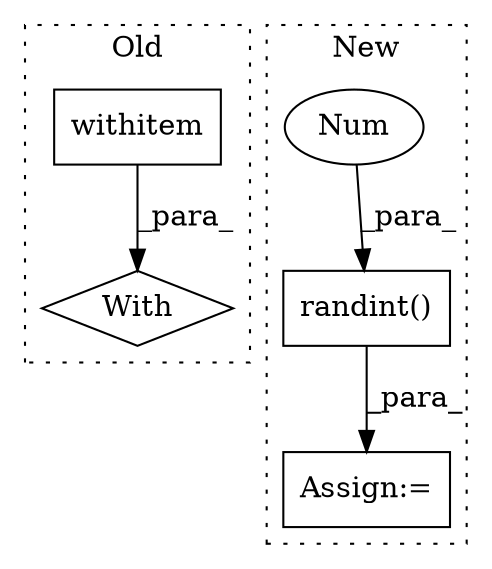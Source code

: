 digraph G {
subgraph cluster0 {
1 [label="With" a="39" s="245,254" l="5,48" shape="diamond"];
5 [label="withitem" a="49" s="250" l="4" shape="box"];
label = "Old";
style="dotted";
}
subgraph cluster1 {
2 [label="randint()" a="75" s="493,513" l="15,1" shape="box"];
3 [label="Assign:=" a="68" s="997" l="3" shape="box"];
4 [label="Num" a="76" s="508" l="1" shape="ellipse"];
label = "New";
style="dotted";
}
2 -> 3 [label="_para_"];
4 -> 2 [label="_para_"];
5 -> 1 [label="_para_"];
}